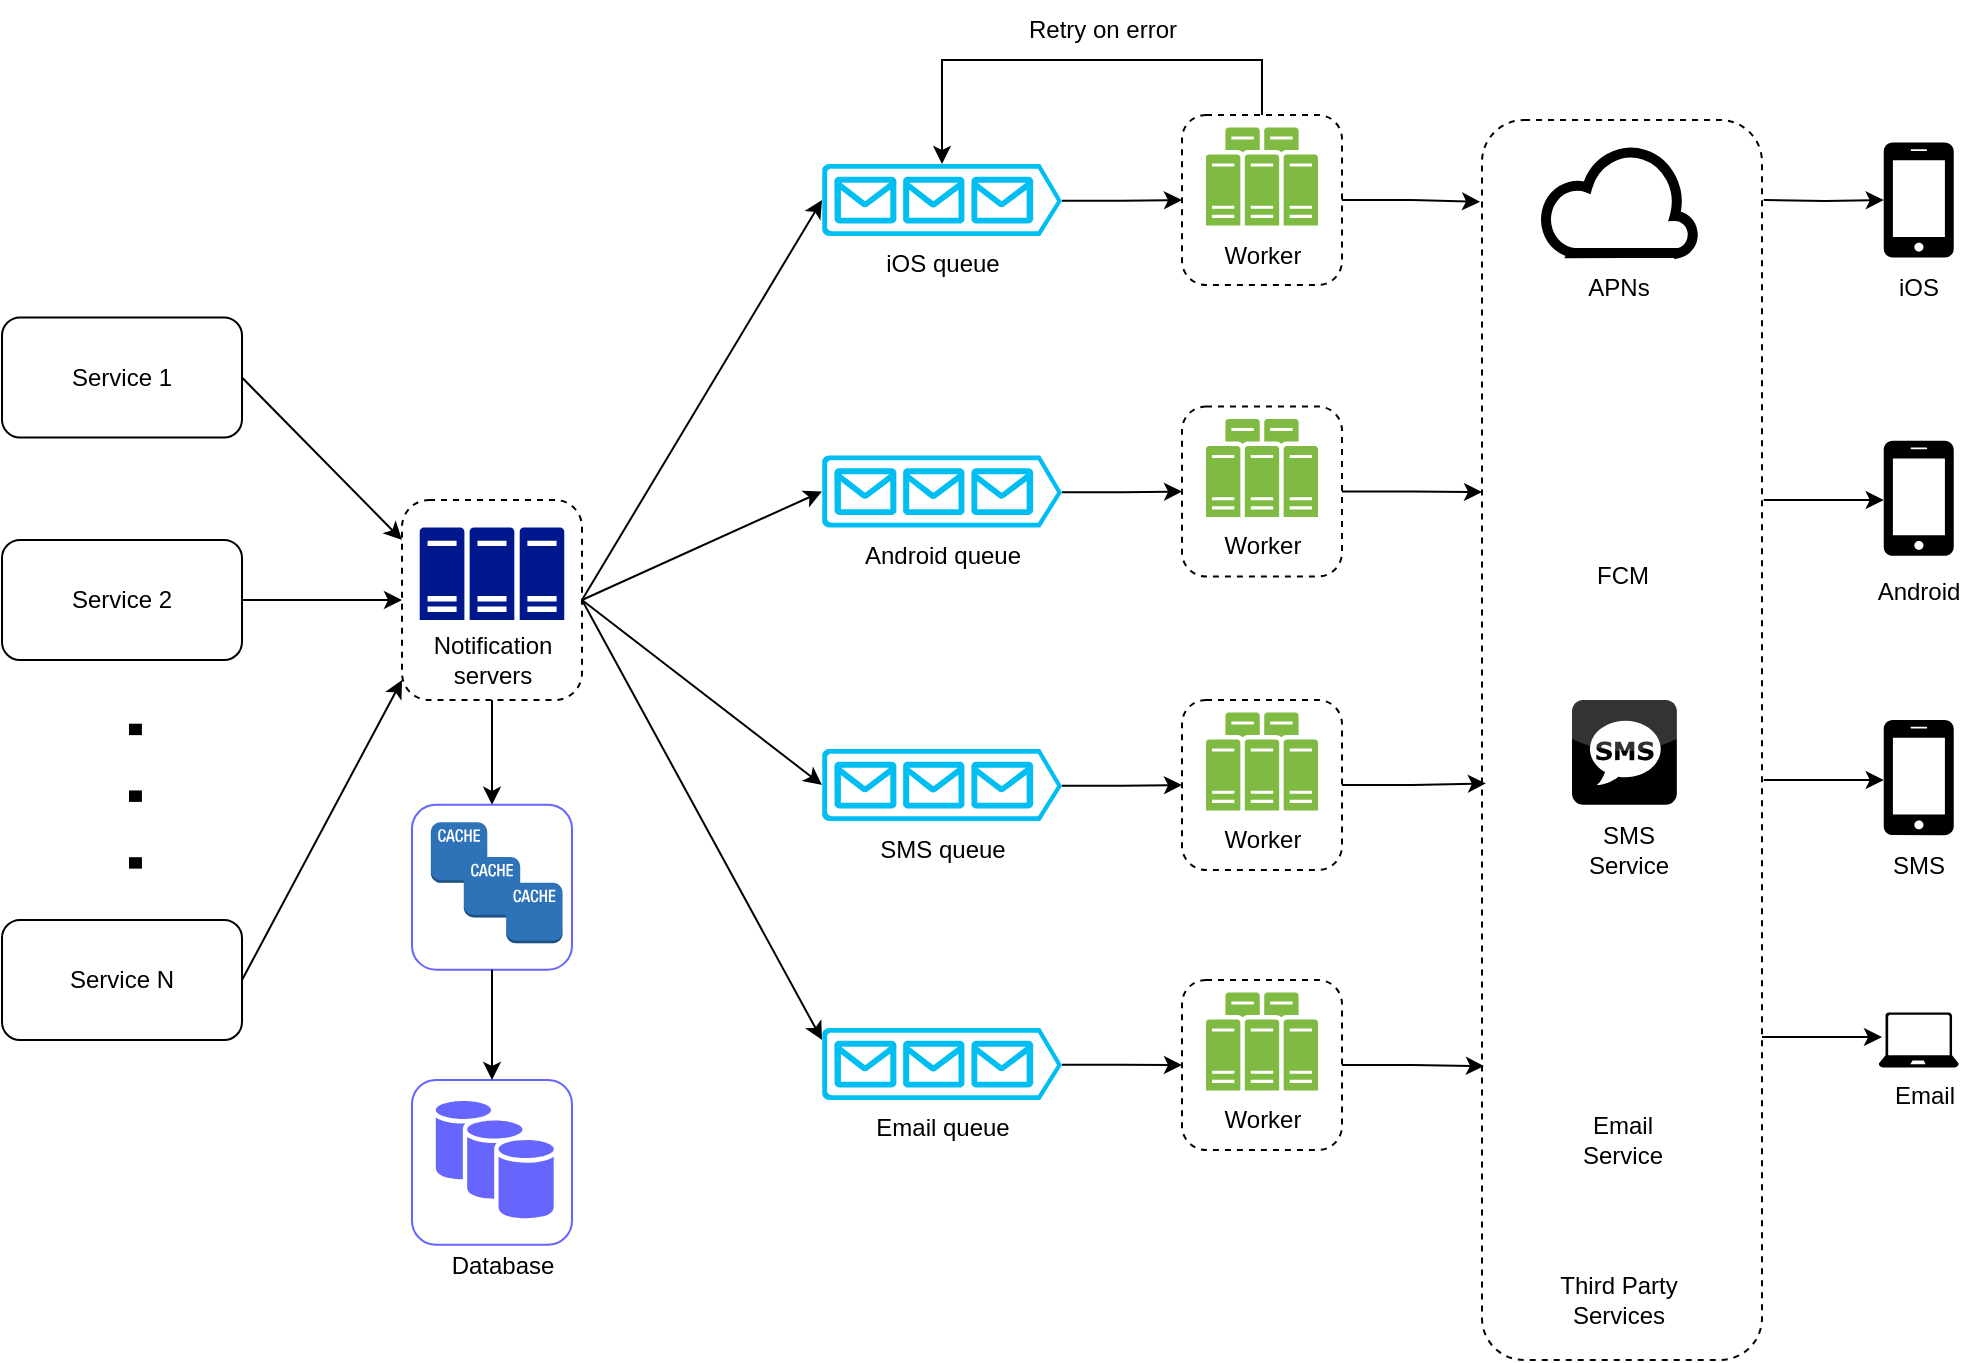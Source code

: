 <mxfile version="24.7.17">
  <diagram name="Page-1" id="5w6YOpGTzONQXnQhQidN">
    <mxGraphModel grid="1" page="1" gridSize="10" guides="1" tooltips="1" connect="1" arrows="1" fold="1" pageScale="1" pageWidth="850" pageHeight="1100" math="0" shadow="0">
      <root>
        <mxCell id="0" />
        <mxCell id="1" parent="0" />
        <mxCell id="AeUnnbuYNQwcfc2Jq3Y8-59" style="edgeStyle=orthogonalEdgeStyle;rounded=0;orthogonalLoop=1;jettySize=auto;html=1;exitX=0.5;exitY=1;exitDx=0;exitDy=0;entryX=0.5;entryY=0;entryDx=0;entryDy=0;" edge="1" parent="1" source="UhGnseYafk5A4zhblU-_-9" target="AeUnnbuYNQwcfc2Jq3Y8-26">
          <mxGeometry relative="1" as="geometry" />
        </mxCell>
        <mxCell id="UhGnseYafk5A4zhblU-_-9" value="" style="rounded=1;whiteSpace=wrap;html=1;dashed=1;" vertex="1" parent="1">
          <mxGeometry x="1110" y="330" width="90" height="100" as="geometry" />
        </mxCell>
        <mxCell id="UhGnseYafk5A4zhblU-_-4" value="" style="sketch=0;aspect=fixed;pointerEvents=1;shadow=0;dashed=0;html=1;strokeColor=none;labelPosition=center;verticalLabelPosition=bottom;verticalAlign=top;align=center;fillColor=#00188D;shape=mxgraph.mscae.enterprise.server_farm" vertex="1" parent="1">
          <mxGeometry x="1118.86" y="343.75" width="72.27" height="46.25" as="geometry" />
        </mxCell>
        <mxCell id="UhGnseYafk5A4zhblU-_-10" value="Notification&lt;div&gt;servers&lt;/div&gt;" style="text;html=1;align=center;verticalAlign=middle;resizable=0;points=[];autosize=1;strokeColor=none;fillColor=none;" vertex="1" parent="1">
          <mxGeometry x="1114.99" y="390" width="80" height="40" as="geometry" />
        </mxCell>
        <mxCell id="AeUnnbuYNQwcfc2Jq3Y8-1" style="edgeStyle=orthogonalEdgeStyle;rounded=0;orthogonalLoop=1;jettySize=auto;html=1;exitX=1;exitY=0.51;exitDx=0;exitDy=0;exitPerimeter=0;entryX=0;entryY=0.5;entryDx=0;entryDy=0;" edge="1" parent="1" source="UhGnseYafk5A4zhblU-_-11" target="UhGnseYafk5A4zhblU-_-50">
          <mxGeometry relative="1" as="geometry">
            <mxPoint x="1490" y="180" as="targetPoint" />
          </mxGeometry>
        </mxCell>
        <mxCell id="UhGnseYafk5A4zhblU-_-11" value="iOS queue" style="verticalLabelPosition=bottom;html=1;verticalAlign=top;align=center;strokeColor=none;fillColor=#00BEF2;shape=mxgraph.azure.queue_generic;pointerEvents=1;" vertex="1" parent="1">
          <mxGeometry x="1320" y="162" width="120" height="36" as="geometry" />
        </mxCell>
        <mxCell id="UhGnseYafk5A4zhblU-_-14" value="" style="rounded=1;whiteSpace=wrap;html=1;dashed=1;" vertex="1" parent="1">
          <mxGeometry x="1650" y="140" width="140" height="620" as="geometry" />
        </mxCell>
        <mxCell id="UhGnseYafk5A4zhblU-_-15" value="" style="edgeStyle=orthogonalEdgeStyle;rounded=0;orthogonalLoop=1;jettySize=auto;html=1;" edge="1" parent="1" target="UhGnseYafk5A4zhblU-_-17">
          <mxGeometry relative="1" as="geometry">
            <mxPoint x="1790.87" y="180" as="sourcePoint" />
          </mxGeometry>
        </mxCell>
        <mxCell id="UhGnseYafk5A4zhblU-_-16" value="" style="verticalLabelPosition=bottom;html=1;verticalAlign=top;align=center;strokeColor=default;fillColor=default;shape=mxgraph.azure.cloud;fillStyle=solid;strokeWidth=5;" vertex="1" parent="1">
          <mxGeometry x="1680.87" y="153.43" width="75" height="53.13" as="geometry" />
        </mxCell>
        <mxCell id="UhGnseYafk5A4zhblU-_-17" value="" style="sketch=0;pointerEvents=1;shadow=0;dashed=0;html=1;strokeColor=none;fillColor=#000000;labelPosition=center;verticalLabelPosition=bottom;verticalAlign=top;outlineConnect=0;align=center;shape=mxgraph.office.devices.cell_phone_iphone_standalone;" vertex="1" parent="1">
          <mxGeometry x="1850.87" y="151.21" width="35" height="57.57" as="geometry" />
        </mxCell>
        <mxCell id="UhGnseYafk5A4zhblU-_-18" value="APNs" style="text;html=1;align=center;verticalAlign=middle;resizable=0;points=[];autosize=1;strokeColor=none;fillColor=none;" vertex="1" parent="1">
          <mxGeometry x="1693.37" y="208.78" width="50" height="30" as="geometry" />
        </mxCell>
        <mxCell id="UhGnseYafk5A4zhblU-_-19" value="iOS" style="text;html=1;align=center;verticalAlign=middle;resizable=0;points=[];autosize=1;strokeColor=none;fillColor=none;" vertex="1" parent="1">
          <mxGeometry x="1848.37" y="208.78" width="40" height="30" as="geometry" />
        </mxCell>
        <mxCell id="UhGnseYafk5A4zhblU-_-20" value="" style="edgeStyle=orthogonalEdgeStyle;rounded=0;orthogonalLoop=1;jettySize=auto;html=1;" edge="1" parent="1" target="UhGnseYafk5A4zhblU-_-21">
          <mxGeometry relative="1" as="geometry">
            <mxPoint x="1790.87" y="330" as="sourcePoint" />
            <Array as="points">
              <mxPoint x="1790.87" y="330" />
            </Array>
          </mxGeometry>
        </mxCell>
        <mxCell id="UhGnseYafk5A4zhblU-_-21" value="" style="sketch=0;pointerEvents=1;shadow=0;dashed=0;html=1;strokeColor=none;fillColor=#000000;labelPosition=center;verticalLabelPosition=bottom;verticalAlign=top;outlineConnect=0;align=center;shape=mxgraph.office.devices.cell_phone_iphone_standalone;" vertex="1" parent="1">
          <mxGeometry x="1850.87" y="300.34" width="35" height="57.57" as="geometry" />
        </mxCell>
        <mxCell id="UhGnseYafk5A4zhblU-_-22" value="FCM" style="text;html=1;align=center;verticalAlign=middle;resizable=0;points=[];autosize=1;strokeColor=none;fillColor=none;" vertex="1" parent="1">
          <mxGeometry x="1695.01" y="353.25" width="50" height="30" as="geometry" />
        </mxCell>
        <mxCell id="UhGnseYafk5A4zhblU-_-23" value="Android" style="text;html=1;align=center;verticalAlign=middle;resizable=0;points=[];autosize=1;strokeColor=none;fillColor=none;" vertex="1" parent="1">
          <mxGeometry x="1838.37" y="361.21" width="60" height="30" as="geometry" />
        </mxCell>
        <mxCell id="UhGnseYafk5A4zhblU-_-24" value="" style="shape=image;html=1;verticalAlign=top;verticalLabelPosition=bottom;labelBackgroundColor=#ffffff;imageAspect=0;aspect=fixed;image=https://cdn1.iconfinder.com/data/icons/ionicons-fill-vol-2/512/logo-firebase-128.png" vertex="1" parent="1">
          <mxGeometry x="1680.88" y="279.66" width="78.25" height="78.25" as="geometry" />
        </mxCell>
        <mxCell id="UhGnseYafk5A4zhblU-_-25" value="" style="edgeStyle=orthogonalEdgeStyle;rounded=0;orthogonalLoop=1;jettySize=auto;html=1;" edge="1" parent="1" target="UhGnseYafk5A4zhblU-_-26">
          <mxGeometry relative="1" as="geometry">
            <mxPoint x="1790.87" y="470" as="sourcePoint" />
            <Array as="points">
              <mxPoint x="1790.87" y="470" />
            </Array>
          </mxGeometry>
        </mxCell>
        <mxCell id="UhGnseYafk5A4zhblU-_-26" value="" style="sketch=0;pointerEvents=1;shadow=0;dashed=0;html=1;strokeColor=none;fillColor=#000000;labelPosition=center;verticalLabelPosition=bottom;verticalAlign=top;outlineConnect=0;align=center;shape=mxgraph.office.devices.cell_phone_iphone_standalone;" vertex="1" parent="1">
          <mxGeometry x="1850.87" y="440.0" width="35" height="57.57" as="geometry" />
        </mxCell>
        <mxCell id="UhGnseYafk5A4zhblU-_-27" value="SMS&lt;div&gt;Service&lt;/div&gt;" style="text;html=1;align=center;verticalAlign=middle;resizable=0;points=[];autosize=1;strokeColor=none;fillColor=none;" vertex="1" parent="1">
          <mxGeometry x="1693.37" y="484.97" width="60" height="40" as="geometry" />
        </mxCell>
        <mxCell id="UhGnseYafk5A4zhblU-_-28" value="SMS" style="text;html=1;align=center;verticalAlign=middle;resizable=0;points=[];autosize=1;strokeColor=none;fillColor=none;" vertex="1" parent="1">
          <mxGeometry x="1843.37" y="497.57" width="50" height="30" as="geometry" />
        </mxCell>
        <mxCell id="UhGnseYafk5A4zhblU-_-29" value="" style="dashed=0;outlineConnect=0;html=1;align=center;labelPosition=center;verticalLabelPosition=bottom;verticalAlign=top;shape=mxgraph.webicons.sms;fillColor=#000000;gradientColor=#000000;" vertex="1" parent="1">
          <mxGeometry x="1695.01" y="430.0" width="52.4" height="52.4" as="geometry" />
        </mxCell>
        <mxCell id="UhGnseYafk5A4zhblU-_-30" value="" style="edgeStyle=orthogonalEdgeStyle;rounded=0;orthogonalLoop=1;jettySize=auto;html=1;" edge="1" parent="1">
          <mxGeometry relative="1" as="geometry">
            <mxPoint x="1790" y="598.5" as="sourcePoint" />
            <mxPoint x="1850" y="598.5" as="targetPoint" />
          </mxGeometry>
        </mxCell>
        <mxCell id="UhGnseYafk5A4zhblU-_-31" value="Email&lt;div&gt;Service&lt;/div&gt;" style="text;html=1;align=center;verticalAlign=middle;resizable=0;points=[];autosize=1;strokeColor=none;fillColor=none;" vertex="1" parent="1">
          <mxGeometry x="1690" y="630" width="60" height="40" as="geometry" />
        </mxCell>
        <mxCell id="UhGnseYafk5A4zhblU-_-32" value="Email" style="text;html=1;align=center;verticalAlign=middle;resizable=0;points=[];autosize=1;strokeColor=none;fillColor=none;" vertex="1" parent="1">
          <mxGeometry x="1845.87" y="612.75" width="50" height="30" as="geometry" />
        </mxCell>
        <mxCell id="UhGnseYafk5A4zhblU-_-33" value="" style="shape=image;html=1;verticalAlign=top;verticalLabelPosition=bottom;labelBackgroundColor=#ffffff;imageAspect=0;aspect=fixed;image=https://cdn3.iconfinder.com/data/icons/essential-rounded/66/Rounded-36-128.png" vertex="1" parent="1">
          <mxGeometry x="1691" y="571.03" width="58" height="58" as="geometry" />
        </mxCell>
        <mxCell id="UhGnseYafk5A4zhblU-_-34" value="" style="verticalLabelPosition=bottom;html=1;verticalAlign=top;align=center;strokeColor=none;fillColor=#000000;shape=mxgraph.azure.laptop;pointerEvents=1;" vertex="1" parent="1">
          <mxGeometry x="1848.37" y="586.28" width="40" height="27.5" as="geometry" />
        </mxCell>
        <mxCell id="UhGnseYafk5A4zhblU-_-35" value="Third Party&lt;div&gt;Services&lt;/div&gt;" style="text;html=1;align=center;verticalAlign=middle;resizable=0;points=[];autosize=1;strokeColor=none;fillColor=none;" vertex="1" parent="1">
          <mxGeometry x="1678.37" y="710" width="80" height="40" as="geometry" />
        </mxCell>
        <mxCell id="UhGnseYafk5A4zhblU-_-36" style="rounded=0;orthogonalLoop=1;jettySize=auto;html=1;exitX=1;exitY=0.5;exitDx=0;exitDy=0;" edge="1" parent="1" source="UhGnseYafk5A4zhblU-_-37">
          <mxGeometry relative="1" as="geometry">
            <mxPoint x="1110" y="350" as="targetPoint" />
          </mxGeometry>
        </mxCell>
        <mxCell id="UhGnseYafk5A4zhblU-_-37" value="Service 1" style="rounded=1;whiteSpace=wrap;html=1;" vertex="1" parent="1">
          <mxGeometry x="910" y="238.78" width="120" height="60" as="geometry" />
        </mxCell>
        <mxCell id="UhGnseYafk5A4zhblU-_-38" style="edgeStyle=orthogonalEdgeStyle;rounded=0;orthogonalLoop=1;jettySize=auto;html=1;exitX=1;exitY=0.5;exitDx=0;exitDy=0;entryX=0;entryY=0.5;entryDx=0;entryDy=0;" edge="1" parent="1" source="UhGnseYafk5A4zhblU-_-39" target="UhGnseYafk5A4zhblU-_-9">
          <mxGeometry relative="1" as="geometry">
            <mxPoint x="1090" y="390" as="targetPoint" />
          </mxGeometry>
        </mxCell>
        <mxCell id="UhGnseYafk5A4zhblU-_-39" value="Service 2" style="rounded=1;whiteSpace=wrap;html=1;" vertex="1" parent="1">
          <mxGeometry x="910" y="350" width="120" height="60" as="geometry" />
        </mxCell>
        <mxCell id="UhGnseYafk5A4zhblU-_-40" style="rounded=0;orthogonalLoop=1;jettySize=auto;html=1;exitX=1;exitY=0.5;exitDx=0;exitDy=0;" edge="1" parent="1" source="UhGnseYafk5A4zhblU-_-41">
          <mxGeometry relative="1" as="geometry">
            <mxPoint x="1110" y="420" as="targetPoint" />
          </mxGeometry>
        </mxCell>
        <mxCell id="UhGnseYafk5A4zhblU-_-41" value="Service N" style="rounded=1;whiteSpace=wrap;html=1;" vertex="1" parent="1">
          <mxGeometry x="910" y="540" width="120" height="60" as="geometry" />
        </mxCell>
        <mxCell id="UhGnseYafk5A4zhblU-_-42" value="&lt;font style=&quot;font-size: 60px;&quot;&gt;. . .&lt;/font&gt;" style="text;html=1;align=center;verticalAlign=middle;resizable=0;points=[];autosize=1;strokeColor=none;fillColor=none;rotation=90;fontSize=60;" vertex="1" parent="1">
          <mxGeometry x="940" y="432.57" width="110" height="90" as="geometry" />
        </mxCell>
        <mxCell id="UhGnseYafk5A4zhblU-_-44" style="rounded=0;orthogonalLoop=1;jettySize=auto;html=1;exitX=1;exitY=0.5;exitDx=0;exitDy=0;entryX=0;entryY=0.5;entryDx=0;entryDy=0;entryPerimeter=0;" edge="1" parent="1" source="UhGnseYafk5A4zhblU-_-9" target="UhGnseYafk5A4zhblU-_-11">
          <mxGeometry relative="1" as="geometry">
            <mxPoint x="1320" y="200" as="targetPoint" />
            <mxPoint x="1250" y="383.25" as="sourcePoint" />
          </mxGeometry>
        </mxCell>
        <mxCell id="UhGnseYafk5A4zhblU-_-45" style="rounded=0;orthogonalLoop=1;jettySize=auto;html=1;exitX=1;exitY=0.5;exitDx=0;exitDy=0;entryX=0;entryY=0.5;entryDx=0;entryDy=0;entryPerimeter=0;" edge="1" parent="1" source="UhGnseYafk5A4zhblU-_-9" target="AeUnnbuYNQwcfc2Jq3Y8-2">
          <mxGeometry relative="1" as="geometry">
            <mxPoint x="1210" y="383" as="sourcePoint" />
            <mxPoint x="1320" y="290" as="targetPoint" />
          </mxGeometry>
        </mxCell>
        <mxCell id="UhGnseYafk5A4zhblU-_-46" style="rounded=0;orthogonalLoop=1;jettySize=auto;html=1;exitX=1;exitY=0.5;exitDx=0;exitDy=0;entryX=0;entryY=0.5;entryDx=0;entryDy=0;entryPerimeter=0;" edge="1" parent="1" source="UhGnseYafk5A4zhblU-_-9" target="AeUnnbuYNQwcfc2Jq3Y8-4">
          <mxGeometry relative="1" as="geometry">
            <mxPoint x="1210" y="383" as="sourcePoint" />
            <mxPoint x="1320" y="400" as="targetPoint" />
          </mxGeometry>
        </mxCell>
        <mxCell id="UhGnseYafk5A4zhblU-_-47" style="rounded=0;orthogonalLoop=1;jettySize=auto;html=1;exitX=1;exitY=0.5;exitDx=0;exitDy=0;" edge="1" parent="1" source="UhGnseYafk5A4zhblU-_-9">
          <mxGeometry relative="1" as="geometry">
            <mxPoint x="1250" y="383.25" as="sourcePoint" />
            <mxPoint x="1320" y="600" as="targetPoint" />
          </mxGeometry>
        </mxCell>
        <mxCell id="UhGnseYafk5A4zhblU-_-52" value="" style="group" connectable="0" vertex="1" parent="1">
          <mxGeometry x="1500" y="137.5" width="80" height="85" as="geometry" />
        </mxCell>
        <mxCell id="UhGnseYafk5A4zhblU-_-50" value="" style="rounded=1;whiteSpace=wrap;html=1;dashed=1;" vertex="1" parent="UhGnseYafk5A4zhblU-_-52">
          <mxGeometry width="80" height="85" as="geometry" />
        </mxCell>
        <mxCell id="UhGnseYafk5A4zhblU-_-49" value="" style="sketch=0;pointerEvents=1;shadow=0;dashed=1;html=1;strokeColor=none;fillColor=#505050;labelPosition=center;verticalLabelPosition=bottom;verticalAlign=top;outlineConnect=0;align=center;shape=mxgraph.office.servers.server_farm;fillColor=#7FBA42;" vertex="1" parent="UhGnseYafk5A4zhblU-_-52">
          <mxGeometry x="12" y="6.21" width="56" height="49" as="geometry" />
        </mxCell>
        <mxCell id="UhGnseYafk5A4zhblU-_-51" value="Worker" style="text;html=1;align=center;verticalAlign=middle;resizable=0;points=[];autosize=1;strokeColor=none;fillColor=none;" vertex="1" parent="UhGnseYafk5A4zhblU-_-52">
          <mxGeometry x="10" y="55" width="60" height="30" as="geometry" />
        </mxCell>
        <mxCell id="UhGnseYafk5A4zhblU-_-53" value="" style="group" connectable="0" vertex="1" parent="1">
          <mxGeometry x="1500" y="283.25" width="80" height="85" as="geometry" />
        </mxCell>
        <mxCell id="UhGnseYafk5A4zhblU-_-54" value="" style="rounded=1;whiteSpace=wrap;html=1;dashed=1;" vertex="1" parent="UhGnseYafk5A4zhblU-_-53">
          <mxGeometry width="80" height="85" as="geometry" />
        </mxCell>
        <mxCell id="UhGnseYafk5A4zhblU-_-55" value="" style="sketch=0;pointerEvents=1;shadow=0;dashed=1;html=1;strokeColor=none;fillColor=#505050;labelPosition=center;verticalLabelPosition=bottom;verticalAlign=top;outlineConnect=0;align=center;shape=mxgraph.office.servers.server_farm;fillColor=#7FBA42;" vertex="1" parent="UhGnseYafk5A4zhblU-_-53">
          <mxGeometry x="12" y="6.21" width="56" height="49" as="geometry" />
        </mxCell>
        <mxCell id="UhGnseYafk5A4zhblU-_-56" value="Worker" style="text;html=1;align=center;verticalAlign=middle;resizable=0;points=[];autosize=1;strokeColor=none;fillColor=none;" vertex="1" parent="UhGnseYafk5A4zhblU-_-53">
          <mxGeometry x="10" y="55" width="60" height="30" as="geometry" />
        </mxCell>
        <mxCell id="UhGnseYafk5A4zhblU-_-57" value="" style="group" connectable="0" vertex="1" parent="1">
          <mxGeometry x="1500" y="430" width="80" height="85" as="geometry" />
        </mxCell>
        <mxCell id="UhGnseYafk5A4zhblU-_-58" value="" style="rounded=1;whiteSpace=wrap;html=1;dashed=1;" vertex="1" parent="UhGnseYafk5A4zhblU-_-57">
          <mxGeometry width="80" height="85" as="geometry" />
        </mxCell>
        <mxCell id="UhGnseYafk5A4zhblU-_-59" value="" style="sketch=0;pointerEvents=1;shadow=0;dashed=1;html=1;strokeColor=none;fillColor=#505050;labelPosition=center;verticalLabelPosition=bottom;verticalAlign=top;outlineConnect=0;align=center;shape=mxgraph.office.servers.server_farm;fillColor=#7FBA42;" vertex="1" parent="UhGnseYafk5A4zhblU-_-57">
          <mxGeometry x="12" y="6.21" width="56" height="49" as="geometry" />
        </mxCell>
        <mxCell id="UhGnseYafk5A4zhblU-_-60" value="Worker" style="text;html=1;align=center;verticalAlign=middle;resizable=0;points=[];autosize=1;strokeColor=none;fillColor=none;" vertex="1" parent="UhGnseYafk5A4zhblU-_-57">
          <mxGeometry x="10" y="55" width="60" height="30" as="geometry" />
        </mxCell>
        <mxCell id="UhGnseYafk5A4zhblU-_-62" value="" style="group" connectable="0" vertex="1" parent="1">
          <mxGeometry x="1500" y="570" width="80" height="85" as="geometry" />
        </mxCell>
        <mxCell id="UhGnseYafk5A4zhblU-_-63" value="" style="rounded=1;whiteSpace=wrap;html=1;dashed=1;" vertex="1" parent="UhGnseYafk5A4zhblU-_-62">
          <mxGeometry width="80" height="85" as="geometry" />
        </mxCell>
        <mxCell id="UhGnseYafk5A4zhblU-_-64" value="" style="sketch=0;pointerEvents=1;shadow=0;dashed=1;html=1;strokeColor=none;fillColor=#505050;labelPosition=center;verticalLabelPosition=bottom;verticalAlign=top;outlineConnect=0;align=center;shape=mxgraph.office.servers.server_farm;fillColor=#7FBA42;" vertex="1" parent="UhGnseYafk5A4zhblU-_-62">
          <mxGeometry x="12" y="6.21" width="56" height="49" as="geometry" />
        </mxCell>
        <mxCell id="UhGnseYafk5A4zhblU-_-65" value="Worker" style="text;html=1;align=center;verticalAlign=middle;resizable=0;points=[];autosize=1;strokeColor=none;fillColor=none;" vertex="1" parent="UhGnseYafk5A4zhblU-_-62">
          <mxGeometry x="10" y="55" width="60" height="30" as="geometry" />
        </mxCell>
        <mxCell id="AeUnnbuYNQwcfc2Jq3Y8-3" style="edgeStyle=orthogonalEdgeStyle;rounded=0;orthogonalLoop=1;jettySize=auto;html=1;exitX=1;exitY=0.51;exitDx=0;exitDy=0;exitPerimeter=0;entryX=0;entryY=0.5;entryDx=0;entryDy=0;" edge="1" parent="1" source="AeUnnbuYNQwcfc2Jq3Y8-2" target="UhGnseYafk5A4zhblU-_-54">
          <mxGeometry relative="1" as="geometry" />
        </mxCell>
        <mxCell id="AeUnnbuYNQwcfc2Jq3Y8-2" value="Android queue" style="verticalLabelPosition=bottom;html=1;verticalAlign=top;align=center;strokeColor=none;fillColor=#00BEF2;shape=mxgraph.azure.queue_generic;pointerEvents=1;" vertex="1" parent="1">
          <mxGeometry x="1320" y="307.75" width="120" height="36" as="geometry" />
        </mxCell>
        <mxCell id="AeUnnbuYNQwcfc2Jq3Y8-5" style="edgeStyle=orthogonalEdgeStyle;rounded=0;orthogonalLoop=1;jettySize=auto;html=1;exitX=1;exitY=0.51;exitDx=0;exitDy=0;exitPerimeter=0;entryX=0;entryY=0.5;entryDx=0;entryDy=0;" edge="1" parent="1" source="AeUnnbuYNQwcfc2Jq3Y8-4" target="UhGnseYafk5A4zhblU-_-58">
          <mxGeometry relative="1" as="geometry" />
        </mxCell>
        <mxCell id="AeUnnbuYNQwcfc2Jq3Y8-4" value="SMS queue" style="verticalLabelPosition=bottom;html=1;verticalAlign=top;align=center;strokeColor=none;fillColor=#00BEF2;shape=mxgraph.azure.queue_generic;pointerEvents=1;" vertex="1" parent="1">
          <mxGeometry x="1320" y="454.5" width="120" height="36" as="geometry" />
        </mxCell>
        <mxCell id="AeUnnbuYNQwcfc2Jq3Y8-7" style="edgeStyle=orthogonalEdgeStyle;rounded=0;orthogonalLoop=1;jettySize=auto;html=1;exitX=1;exitY=0.51;exitDx=0;exitDy=0;exitPerimeter=0;entryX=0;entryY=0.5;entryDx=0;entryDy=0;" edge="1" parent="1" source="AeUnnbuYNQwcfc2Jq3Y8-6" target="UhGnseYafk5A4zhblU-_-63">
          <mxGeometry relative="1" as="geometry" />
        </mxCell>
        <mxCell id="AeUnnbuYNQwcfc2Jq3Y8-6" value="Email queue" style="verticalLabelPosition=bottom;html=1;verticalAlign=top;align=center;strokeColor=none;fillColor=#00BEF2;shape=mxgraph.azure.queue_generic;pointerEvents=1;" vertex="1" parent="1">
          <mxGeometry x="1320" y="594" width="120" height="36" as="geometry" />
        </mxCell>
        <mxCell id="AeUnnbuYNQwcfc2Jq3Y8-8" style="edgeStyle=orthogonalEdgeStyle;rounded=0;orthogonalLoop=1;jettySize=auto;html=1;exitX=1;exitY=0.5;exitDx=0;exitDy=0;entryX=-0.007;entryY=0.066;entryDx=0;entryDy=0;entryPerimeter=0;" edge="1" parent="1" source="UhGnseYafk5A4zhblU-_-50" target="UhGnseYafk5A4zhblU-_-14">
          <mxGeometry relative="1" as="geometry" />
        </mxCell>
        <mxCell id="AeUnnbuYNQwcfc2Jq3Y8-9" style="edgeStyle=orthogonalEdgeStyle;rounded=0;orthogonalLoop=1;jettySize=auto;html=1;exitX=1;exitY=0.5;exitDx=0;exitDy=0;entryX=0;entryY=0.3;entryDx=0;entryDy=0;entryPerimeter=0;" edge="1" parent="1" source="UhGnseYafk5A4zhblU-_-54" target="UhGnseYafk5A4zhblU-_-14">
          <mxGeometry relative="1" as="geometry" />
        </mxCell>
        <mxCell id="AeUnnbuYNQwcfc2Jq3Y8-10" style="edgeStyle=orthogonalEdgeStyle;rounded=0;orthogonalLoop=1;jettySize=auto;html=1;exitX=1;exitY=0.5;exitDx=0;exitDy=0;entryX=0.014;entryY=0.535;entryDx=0;entryDy=0;entryPerimeter=0;" edge="1" parent="1" source="UhGnseYafk5A4zhblU-_-58" target="UhGnseYafk5A4zhblU-_-14">
          <mxGeometry relative="1" as="geometry" />
        </mxCell>
        <mxCell id="AeUnnbuYNQwcfc2Jq3Y8-11" style="edgeStyle=orthogonalEdgeStyle;rounded=0;orthogonalLoop=1;jettySize=auto;html=1;exitX=1;exitY=0.5;exitDx=0;exitDy=0;entryX=0.007;entryY=0.763;entryDx=0;entryDy=0;entryPerimeter=0;" edge="1" parent="1" source="UhGnseYafk5A4zhblU-_-63" target="UhGnseYafk5A4zhblU-_-14">
          <mxGeometry relative="1" as="geometry" />
        </mxCell>
        <mxCell id="AeUnnbuYNQwcfc2Jq3Y8-13" style="edgeStyle=orthogonalEdgeStyle;rounded=0;orthogonalLoop=1;jettySize=auto;html=1;exitX=0.5;exitY=0;exitDx=0;exitDy=0;entryX=0.5;entryY=0;entryDx=0;entryDy=0;entryPerimeter=0;" edge="1" parent="1" source="UhGnseYafk5A4zhblU-_-50" target="UhGnseYafk5A4zhblU-_-11">
          <mxGeometry relative="1" as="geometry">
            <Array as="points">
              <mxPoint x="1540" y="110" />
              <mxPoint x="1380" y="110" />
            </Array>
          </mxGeometry>
        </mxCell>
        <mxCell id="AeUnnbuYNQwcfc2Jq3Y8-14" value="Retry on error" style="text;html=1;align=center;verticalAlign=middle;resizable=0;points=[];autosize=1;strokeColor=none;fillColor=none;" vertex="1" parent="1">
          <mxGeometry x="1410" y="80" width="100" height="30" as="geometry" />
        </mxCell>
        <mxCell id="AeUnnbuYNQwcfc2Jq3Y8-30" value="" style="group" connectable="0" vertex="1" parent="1">
          <mxGeometry x="1115" y="482.4" width="80" height="82.43" as="geometry" />
        </mxCell>
        <mxCell id="AeUnnbuYNQwcfc2Jq3Y8-26" value="" style="rounded=1;whiteSpace=wrap;html=1;strokeColor=#6666FF;" vertex="1" parent="AeUnnbuYNQwcfc2Jq3Y8-30">
          <mxGeometry width="80" height="82.43" as="geometry" />
        </mxCell>
        <mxCell id="AeUnnbuYNQwcfc2Jq3Y8-27" value="" style="outlineConnect=0;dashed=0;verticalLabelPosition=bottom;verticalAlign=top;align=center;html=1;shape=mxgraph.aws3.cache_node;fillColor=#2E73B8;gradientColor=none;" vertex="1" parent="AeUnnbuYNQwcfc2Jq3Y8-30">
          <mxGeometry x="9.412" y="8.765" width="28.235" height="30.224" as="geometry" />
        </mxCell>
        <mxCell id="AeUnnbuYNQwcfc2Jq3Y8-57" value="" style="outlineConnect=0;dashed=0;verticalLabelPosition=bottom;verticalAlign=top;align=center;html=1;shape=mxgraph.aws3.cache_node;fillColor=#2E73B8;gradientColor=none;" vertex="1" parent="AeUnnbuYNQwcfc2Jq3Y8-30">
          <mxGeometry x="25.882" y="26.103" width="28.235" height="30.224" as="geometry" />
        </mxCell>
        <mxCell id="AeUnnbuYNQwcfc2Jq3Y8-58" value="" style="outlineConnect=0;dashed=0;verticalLabelPosition=bottom;verticalAlign=top;align=center;html=1;shape=mxgraph.aws3.cache_node;fillColor=#2E73B8;gradientColor=none;" vertex="1" parent="AeUnnbuYNQwcfc2Jq3Y8-30">
          <mxGeometry x="47.059" y="38.989" width="28.235" height="30.224" as="geometry" />
        </mxCell>
        <mxCell id="AeUnnbuYNQwcfc2Jq3Y8-66" value="" style="group;movable=1;resizable=1;rotatable=1;deletable=1;editable=1;locked=0;connectable=1;" connectable="0" vertex="1" parent="1">
          <mxGeometry x="1115" y="620.0" width="80" height="82.43" as="geometry" />
        </mxCell>
        <mxCell id="AeUnnbuYNQwcfc2Jq3Y8-67" value="" style="rounded=1;whiteSpace=wrap;html=1;strokeColor=#6666FF;movable=1;resizable=1;rotatable=1;deletable=1;editable=1;locked=0;connectable=1;" vertex="1" parent="AeUnnbuYNQwcfc2Jq3Y8-66">
          <mxGeometry width="80" height="82.43" as="geometry" />
        </mxCell>
        <mxCell id="AeUnnbuYNQwcfc2Jq3Y8-65" value="" style="sketch=0;shadow=0;dashed=0;html=1;strokeColor=none;fillColor=#6666FF;labelPosition=center;verticalLabelPosition=bottom;verticalAlign=top;outlineConnect=0;align=center;shape=mxgraph.office.databases.database_availability_group;movable=1;resizable=1;rotatable=1;deletable=1;editable=1;locked=0;connectable=1;" vertex="1" parent="AeUnnbuYNQwcfc2Jq3Y8-66">
          <mxGeometry x="11.91" y="10.5" width="59" height="59" as="geometry" />
        </mxCell>
        <mxCell id="AeUnnbuYNQwcfc2Jq3Y8-72" style="edgeStyle=orthogonalEdgeStyle;rounded=0;orthogonalLoop=1;jettySize=auto;html=1;exitX=0.5;exitY=1;exitDx=0;exitDy=0;entryX=0.5;entryY=0;entryDx=0;entryDy=0;" edge="1" parent="1" source="AeUnnbuYNQwcfc2Jq3Y8-26" target="AeUnnbuYNQwcfc2Jq3Y8-67">
          <mxGeometry relative="1" as="geometry" />
        </mxCell>
        <mxCell id="AeUnnbuYNQwcfc2Jq3Y8-73" value="Database" style="text;html=1;align=center;verticalAlign=middle;resizable=0;points=[];autosize=1;strokeColor=none;fillColor=none;" vertex="1" parent="1">
          <mxGeometry x="1125" y="698" width="70" height="30" as="geometry" />
        </mxCell>
      </root>
    </mxGraphModel>
  </diagram>
</mxfile>
